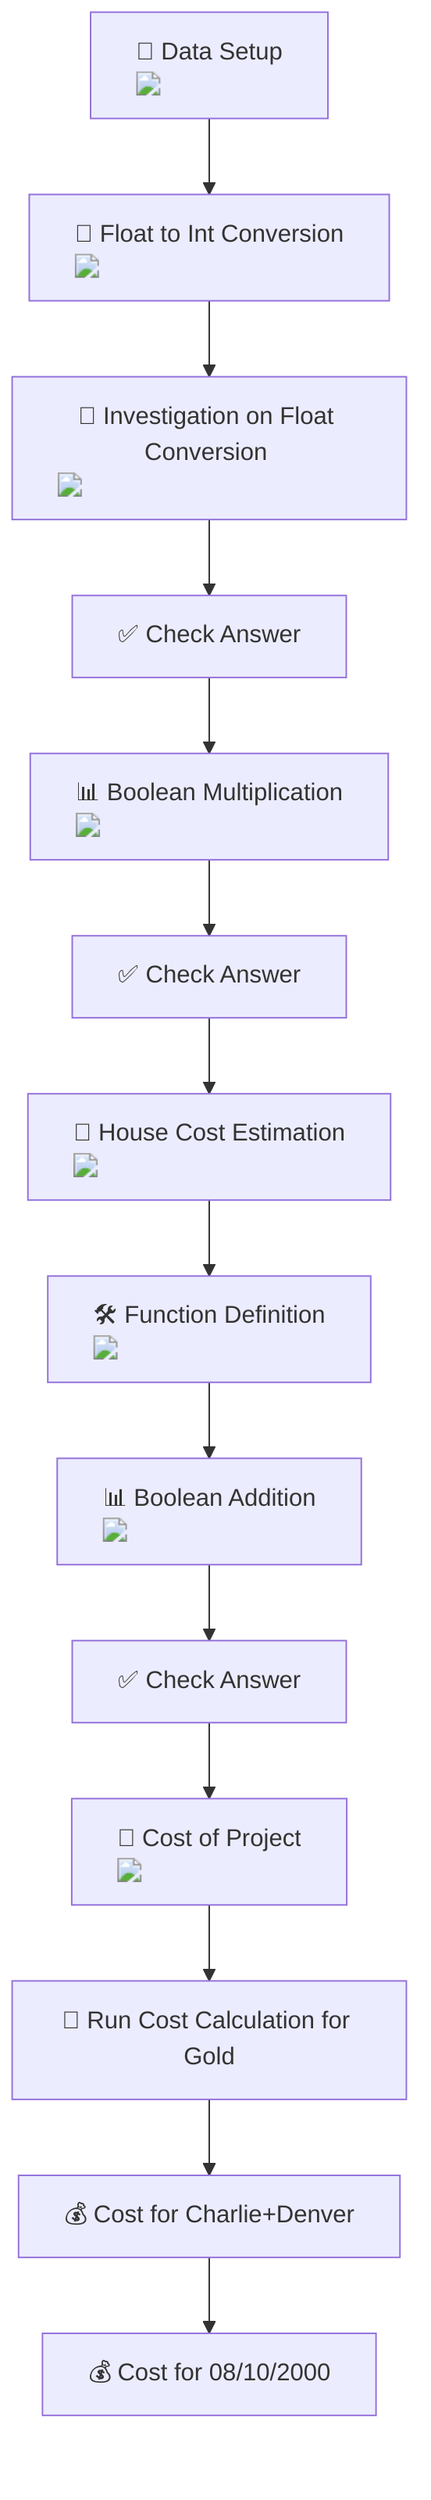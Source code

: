flowchart TD
    A["📂 Data Setup <img src='icons/file.svg'/>"] --> B["🔢 Float to Int Conversion <img src='dummy_plots/barplot_template.svg'/>"]
    B --> C["🧪 Investigation on Float Conversion <img src='dummy_plots/hist_template.svg'/>"]
    C --> D["✅ Check Answer"]
    D --> E["📊 Boolean Multiplication <img src='dummy_plots/scatter_plot_template.svg'/>"]
    E --> F["✅ Check Answer"]
    F --> G["🏡 House Cost Estimation <img src='dummy_plots/boxplot_template.svg'/>"]
    G --> H["🛠️ Function Definition <img src='icons/brain.svg'/>"]
    H --> I["📊 Boolean Addition <img src='dummy_plots/lineplot_template.svg'/>"]
    I --> J["✅ Check Answer"]
    J --> K["💍 Cost of Project <img src='icons/table.svg'/>"]
    K --> L["🚀 Run Cost Calculation for Gold"]

    L --> M["💰 Cost for Charlie+Denver"]
    M --> N["💰 Cost for 08/10/2000"]